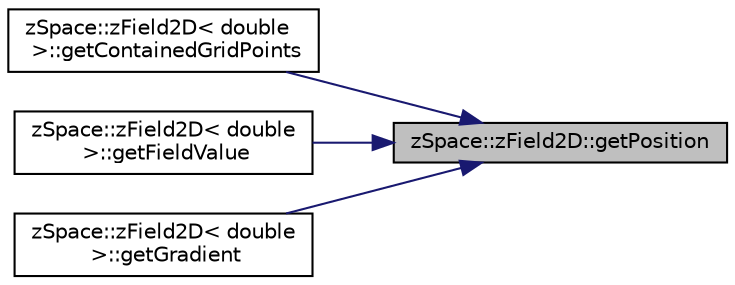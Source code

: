 digraph "zSpace::zField2D::getPosition"
{
 // LATEX_PDF_SIZE
  edge [fontname="Helvetica",fontsize="10",labelfontname="Helvetica",labelfontsize="10"];
  node [fontname="Helvetica",fontsize="10",shape=record];
  rankdir="RL";
  Node80 [label="zSpace::zField2D::getPosition",height=0.2,width=0.4,color="black", fillcolor="grey75", style="filled", fontcolor="black",tooltip="This method gets the position of the field at the input index."];
  Node80 -> Node81 [dir="back",color="midnightblue",fontsize="10",style="solid",fontname="Helvetica"];
  Node81 [label="zSpace::zField2D\< double\l \>::getContainedGridPoints",height=0.2,width=0.4,color="black", fillcolor="white", style="filled",URL="$classz_space_1_1z_field2_d.html#a8633862d91f7cbb8c60340afcabe3148",tooltip="This method gets the gridPoints which contain the input position."];
  Node80 -> Node82 [dir="back",color="midnightblue",fontsize="10",style="solid",fontname="Helvetica"];
  Node82 [label="zSpace::zField2D\< double\l \>::getFieldValue",height=0.2,width=0.4,color="black", fillcolor="white", style="filled",URL="$classz_space_1_1z_field2_d.html#a543d274aaa0c7a913c8d6ad227e192fa",tooltip="This method gets the value of the field at the input sample position."];
  Node80 -> Node83 [dir="back",color="midnightblue",fontsize="10",style="solid",fontname="Helvetica"];
  Node83 [label="zSpace::zField2D\< double\l \>::getGradient",height=0.2,width=0.4,color="black", fillcolor="white", style="filled",URL="$classz_space_1_1z_field2_d.html#aa1df2a313fd636cc6ba43ea877f1ccd7",tooltip="This method gets the gradient of the field at the input sample position."];
}
